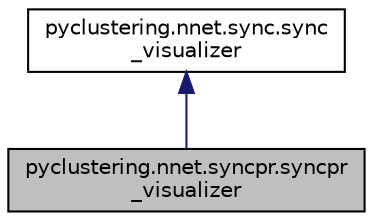 digraph "pyclustering.nnet.syncpr.syncpr_visualizer"
{
 // INTERACTIVE_SVG=YES
  edge [fontname="Helvetica",fontsize="10",labelfontname="Helvetica",labelfontsize="10"];
  node [fontname="Helvetica",fontsize="10",shape=record];
  Node2 [label="pyclustering.nnet.syncpr.syncpr\l_visualizer",height=0.2,width=0.4,color="black", fillcolor="grey75", style="filled", fontcolor="black"];
  Node3 -> Node2 [dir="back",color="midnightblue",fontsize="10",style="solid",fontname="Helvetica"];
  Node3 [label="pyclustering.nnet.sync.sync\l_visualizer",height=0.2,width=0.4,color="black", fillcolor="white", style="filled",URL="$dc/d86/classpyclustering_1_1nnet_1_1sync_1_1sync__visualizer.html",tooltip="Visualizer of output dynamic of sync network (Sync). "];
}
